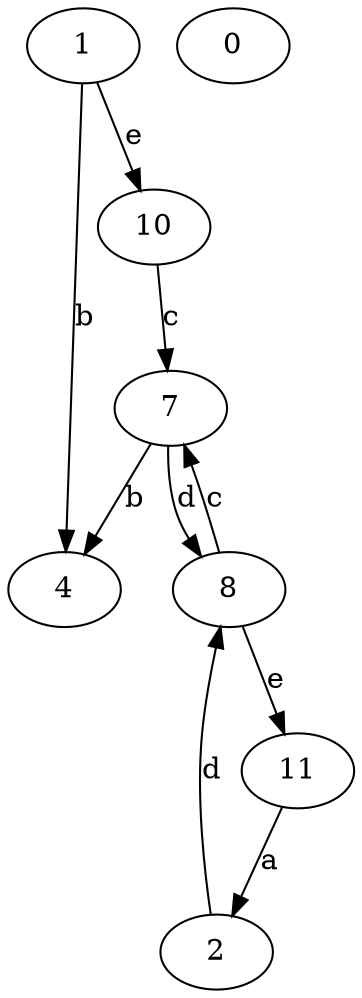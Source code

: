 strict digraph  {
1;
2;
4;
0;
7;
8;
10;
11;
1 -> 4  [label=b];
1 -> 10  [label=e];
2 -> 8  [label=d];
7 -> 4  [label=b];
7 -> 8  [label=d];
8 -> 7  [label=c];
8 -> 11  [label=e];
10 -> 7  [label=c];
11 -> 2  [label=a];
}
